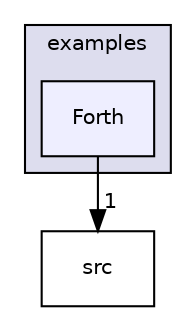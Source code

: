 digraph "examples/Forth" {
  compound=true
  node [ fontsize="10", fontname="Helvetica"];
  edge [ labelfontsize="10", labelfontname="Helvetica"];
  subgraph clusterdir_d28a4824dc47e487b107a5db32ef43c4 {
    graph [ bgcolor="#ddddee", pencolor="black", label="examples" fontname="Helvetica", fontsize="10", URL="dir_d28a4824dc47e487b107a5db32ef43c4.html"]
  dir_60b209b41197d92ec10a094a35f9d983 [shape=box, label="Forth", style="filled", fillcolor="#eeeeff", pencolor="black", URL="dir_60b209b41197d92ec10a094a35f9d983.html"];
  }
  dir_68267d1309a1af8e8297ef4c3efbcdba [shape=box label="src" URL="dir_68267d1309a1af8e8297ef4c3efbcdba.html"];
  dir_60b209b41197d92ec10a094a35f9d983->dir_68267d1309a1af8e8297ef4c3efbcdba [headlabel="1", labeldistance=1.5 headhref="dir_000004_000009.html"];
}
